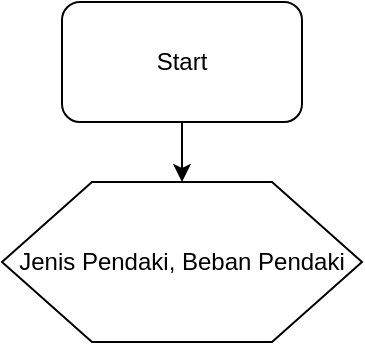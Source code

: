 <mxfile version="12.1.1" type="github" pages="1">
  <diagram id="6a731a19-8d31-9384-78a2-239565b7b9f0" name="Page-1">
    <mxGraphModel dx="589" dy="323" grid="1" gridSize="10" guides="1" tooltips="1" connect="1" arrows="1" fold="1" page="1" pageScale="1" pageWidth="3300" pageHeight="2339" background="#ffffff" math="0" shadow="0">
      <root>
        <mxCell id="0"/>
        <mxCell id="1" parent="0"/>
        <mxCell id="ioWVT2xj_eLtzuSqU4vY-58" value="" style="edgeStyle=orthogonalEdgeStyle;rounded=0;orthogonalLoop=1;jettySize=auto;html=1;" edge="1" parent="1" source="ioWVT2xj_eLtzuSqU4vY-56" target="ioWVT2xj_eLtzuSqU4vY-57">
          <mxGeometry relative="1" as="geometry"/>
        </mxCell>
        <mxCell id="ioWVT2xj_eLtzuSqU4vY-56" value="Start" style="rounded=1;whiteSpace=wrap;html=1;" vertex="1" parent="1">
          <mxGeometry x="1590" y="30" width="120" height="60" as="geometry"/>
        </mxCell>
        <mxCell id="ioWVT2xj_eLtzuSqU4vY-57" value="Jenis Pendaki, Beban Pendaki&lt;br&gt;" style="shape=hexagon;perimeter=hexagonPerimeter2;whiteSpace=wrap;html=1;" vertex="1" parent="1">
          <mxGeometry x="1560" y="120" width="180" height="80" as="geometry"/>
        </mxCell>
      </root>
    </mxGraphModel>
  </diagram>
</mxfile>
